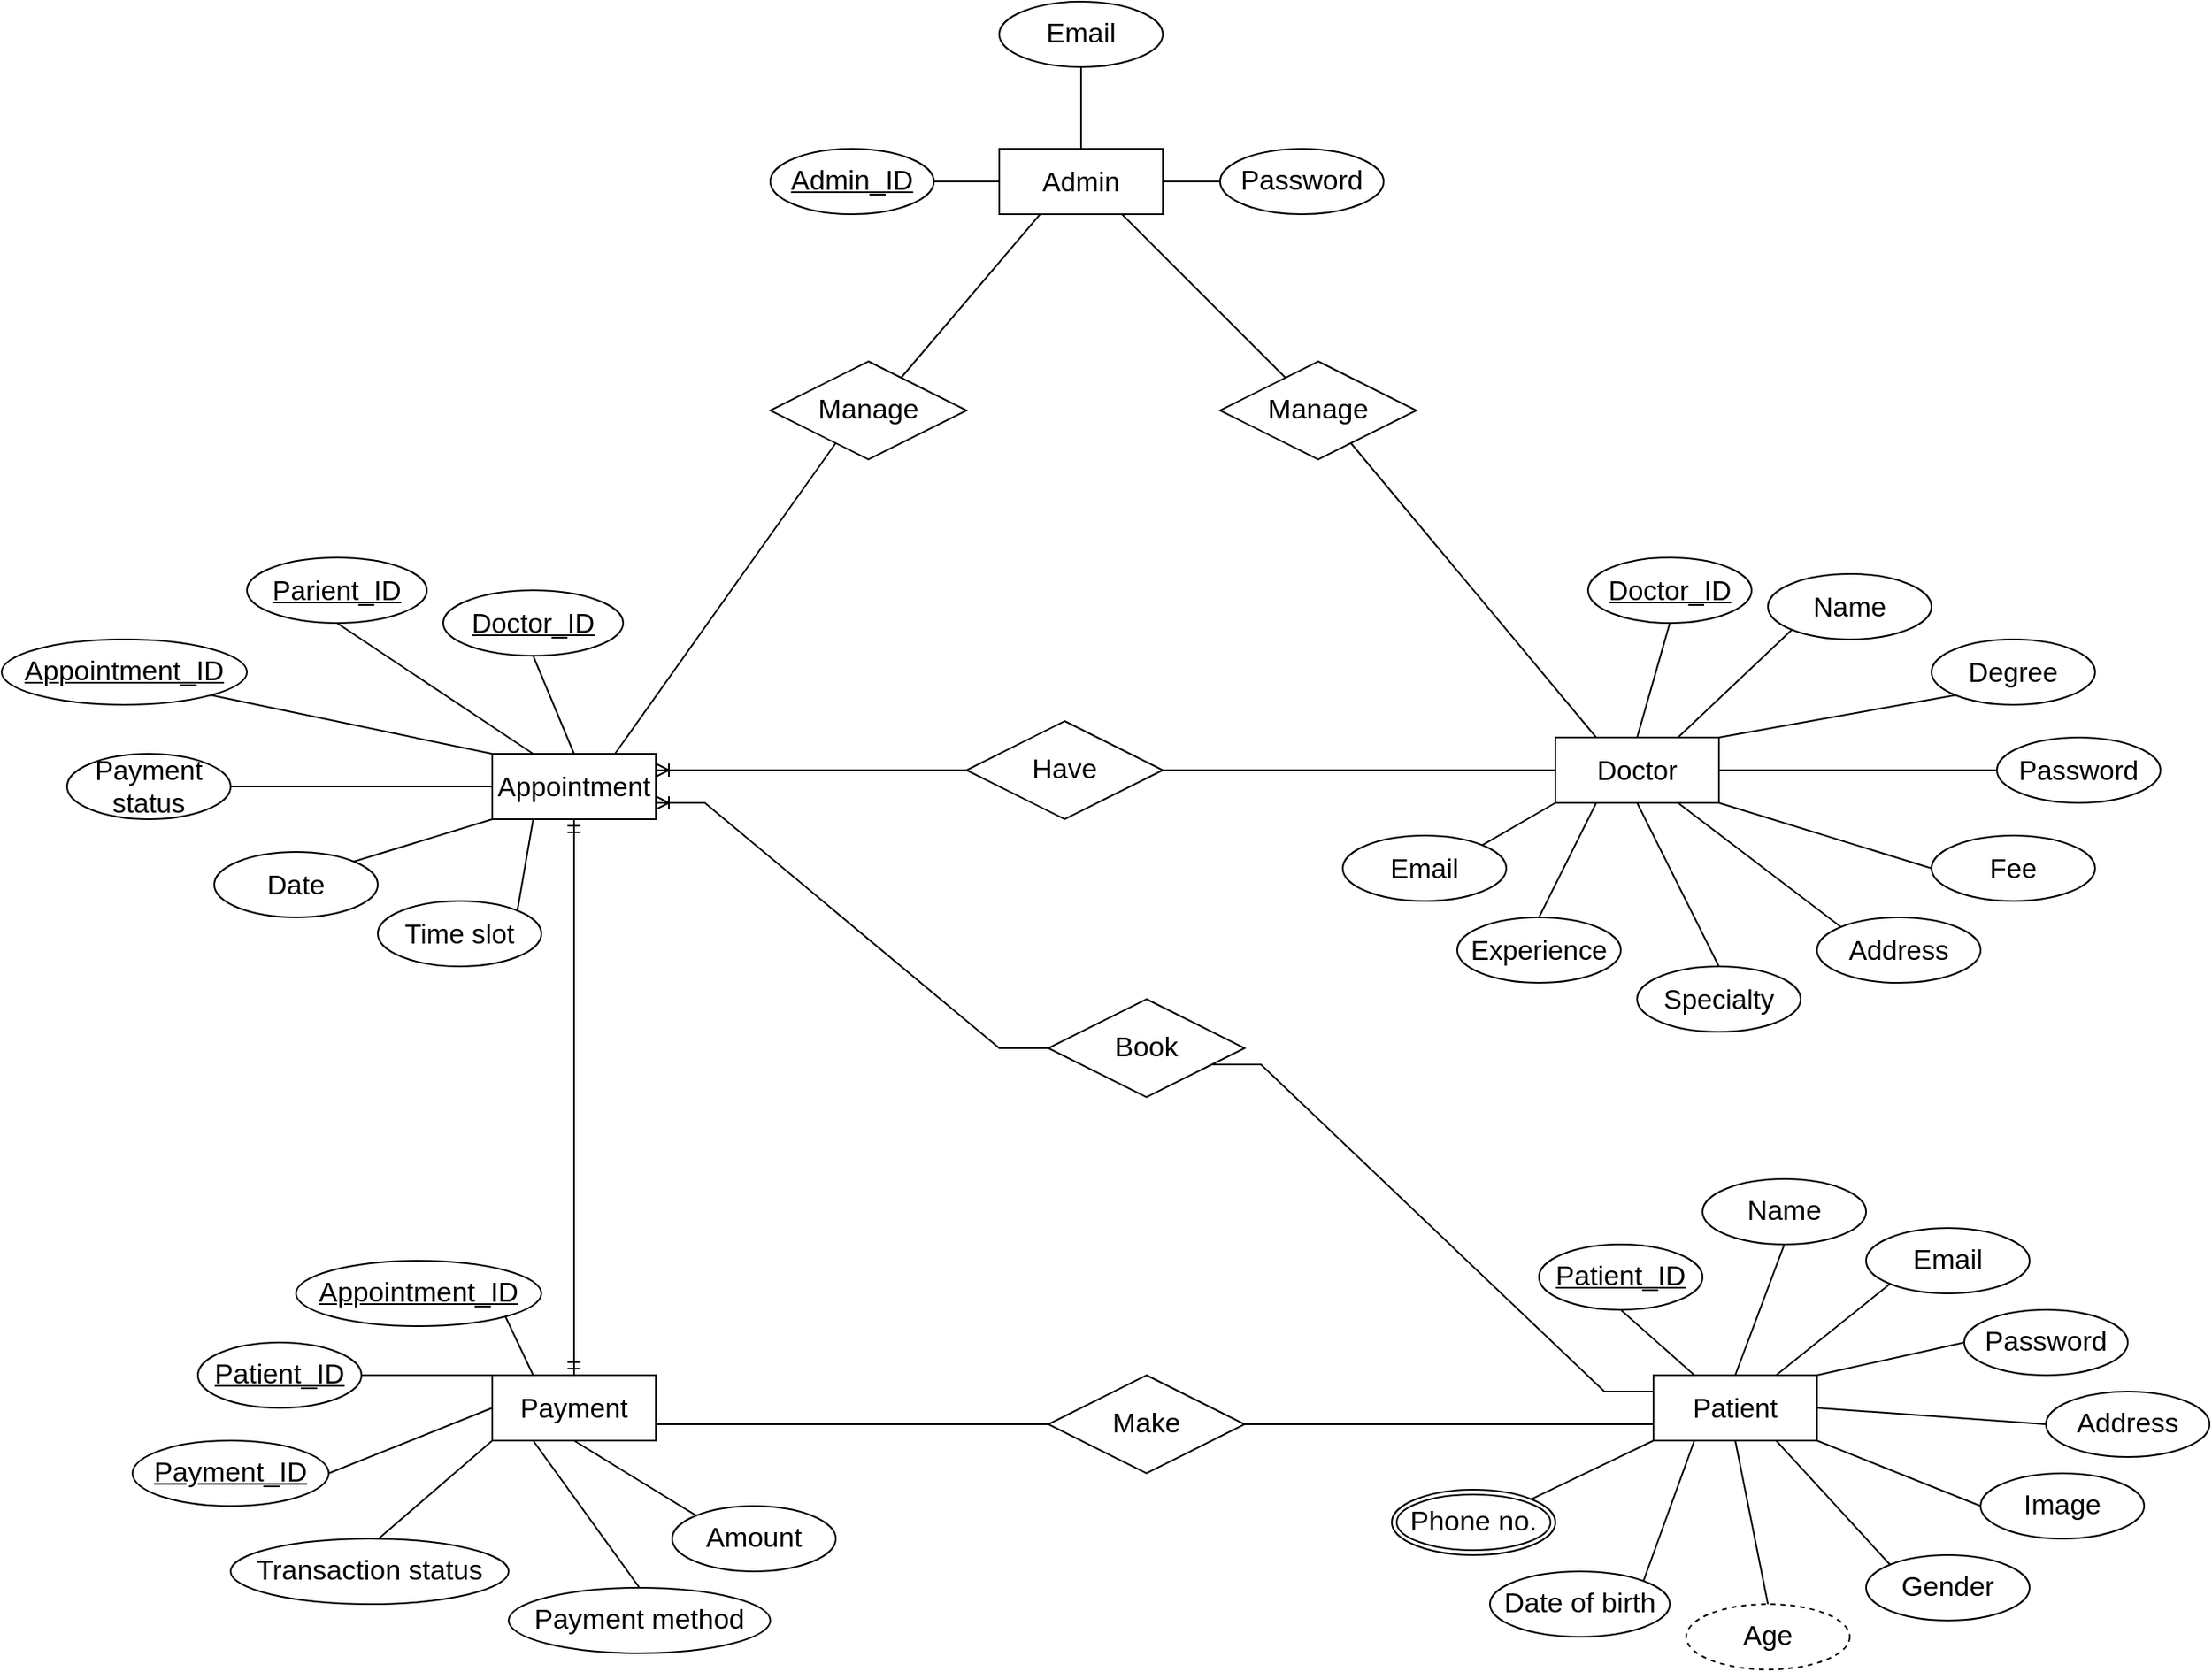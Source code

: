 <mxfile version="26.0.11">
  <diagram name="Page-1" id="YXdJVag-zocid9zhg3y6">
    <mxGraphModel dx="1644" dy="1546" grid="1" gridSize="10" guides="1" tooltips="1" connect="1" arrows="1" fold="1" page="1" pageScale="1" pageWidth="850" pageHeight="1100" math="0" shadow="0">
      <root>
        <mxCell id="0" />
        <mxCell id="1" parent="0" />
        <mxCell id="KhHzcaILqEh-gFajsOOs-122" style="rounded=0;orthogonalLoop=1;jettySize=auto;html=1;exitX=0.5;exitY=1;exitDx=0;exitDy=0;entryX=0.5;entryY=0;entryDx=0;entryDy=0;endArrow=none;startFill=0;" parent="1" source="KhHzcaILqEh-gFajsOOs-31" target="KhHzcaILqEh-gFajsOOs-41" edge="1">
          <mxGeometry relative="1" as="geometry" />
        </mxCell>
        <mxCell id="KhHzcaILqEh-gFajsOOs-31" value="&lt;font&gt;Name&lt;/font&gt;" style="ellipse;whiteSpace=wrap;html=1;align=center;fontSize=17;" parent="1" vertex="1">
          <mxGeometry x="720" y="540" width="100" height="40" as="geometry" />
        </mxCell>
        <mxCell id="KhHzcaILqEh-gFajsOOs-123" style="rounded=0;orthogonalLoop=1;jettySize=auto;html=1;exitX=0;exitY=1;exitDx=0;exitDy=0;entryX=0.75;entryY=0;entryDx=0;entryDy=0;endArrow=none;startFill=0;" parent="1" source="KhHzcaILqEh-gFajsOOs-32" target="KhHzcaILqEh-gFajsOOs-41" edge="1">
          <mxGeometry relative="1" as="geometry" />
        </mxCell>
        <mxCell id="KhHzcaILqEh-gFajsOOs-32" value="&lt;span&gt;Email&lt;/span&gt;" style="ellipse;whiteSpace=wrap;html=1;align=center;fontSize=17;" parent="1" vertex="1">
          <mxGeometry x="820" y="570" width="100" height="40" as="geometry" />
        </mxCell>
        <mxCell id="KhHzcaILqEh-gFajsOOs-124" style="rounded=0;orthogonalLoop=1;jettySize=auto;html=1;exitX=0;exitY=0.5;exitDx=0;exitDy=0;entryX=1;entryY=0;entryDx=0;entryDy=0;endArrow=none;startFill=0;" parent="1" source="KhHzcaILqEh-gFajsOOs-33" target="KhHzcaILqEh-gFajsOOs-41" edge="1">
          <mxGeometry relative="1" as="geometry" />
        </mxCell>
        <mxCell id="KhHzcaILqEh-gFajsOOs-33" value="&lt;span&gt;Password&lt;/span&gt;" style="ellipse;whiteSpace=wrap;html=1;align=center;fontSize=17;" parent="1" vertex="1">
          <mxGeometry x="880" y="620" width="100" height="40" as="geometry" />
        </mxCell>
        <mxCell id="KhHzcaILqEh-gFajsOOs-127" style="rounded=0;orthogonalLoop=1;jettySize=auto;html=1;exitX=0;exitY=0;exitDx=0;exitDy=0;entryX=0.75;entryY=1;entryDx=0;entryDy=0;endArrow=none;startFill=0;" parent="1" source="KhHzcaILqEh-gFajsOOs-34" target="KhHzcaILqEh-gFajsOOs-41" edge="1">
          <mxGeometry relative="1" as="geometry" />
        </mxCell>
        <mxCell id="KhHzcaILqEh-gFajsOOs-34" value="&lt;font&gt;Gender&lt;/font&gt;" style="ellipse;whiteSpace=wrap;html=1;align=center;fontSize=17;" parent="1" vertex="1">
          <mxGeometry x="820" y="770" width="100" height="40" as="geometry" />
        </mxCell>
        <mxCell id="KhHzcaILqEh-gFajsOOs-126" style="rounded=0;orthogonalLoop=1;jettySize=auto;html=1;exitX=0;exitY=0.5;exitDx=0;exitDy=0;entryX=1;entryY=1;entryDx=0;entryDy=0;endArrow=none;startFill=0;" parent="1" source="KhHzcaILqEh-gFajsOOs-35" target="KhHzcaILqEh-gFajsOOs-41" edge="1">
          <mxGeometry relative="1" as="geometry" />
        </mxCell>
        <mxCell id="KhHzcaILqEh-gFajsOOs-35" value="&lt;span&gt;Image&lt;/span&gt;" style="ellipse;whiteSpace=wrap;html=1;align=center;fontSize=17;" parent="1" vertex="1">
          <mxGeometry x="890" y="720" width="100" height="40" as="geometry" />
        </mxCell>
        <mxCell id="KhHzcaILqEh-gFajsOOs-129" style="rounded=0;orthogonalLoop=1;jettySize=auto;html=1;exitX=1;exitY=0;exitDx=0;exitDy=0;entryX=0.25;entryY=1;entryDx=0;entryDy=0;endArrow=none;startFill=0;" parent="1" source="KhHzcaILqEh-gFajsOOs-36" target="KhHzcaILqEh-gFajsOOs-41" edge="1">
          <mxGeometry relative="1" as="geometry" />
        </mxCell>
        <mxCell id="KhHzcaILqEh-gFajsOOs-36" value="&lt;span&gt;Date of birth&lt;/span&gt;" style="ellipse;whiteSpace=wrap;html=1;align=center;fontSize=17;" parent="1" vertex="1">
          <mxGeometry x="590" y="780" width="110" height="40" as="geometry" />
        </mxCell>
        <mxCell id="KhHzcaILqEh-gFajsOOs-125" style="rounded=0;orthogonalLoop=1;jettySize=auto;html=1;exitX=0;exitY=0.5;exitDx=0;exitDy=0;entryX=1;entryY=0.5;entryDx=0;entryDy=0;endArrow=none;startFill=0;" parent="1" source="KhHzcaILqEh-gFajsOOs-37" target="KhHzcaILqEh-gFajsOOs-41" edge="1">
          <mxGeometry relative="1" as="geometry" />
        </mxCell>
        <mxCell id="KhHzcaILqEh-gFajsOOs-37" value="&lt;span&gt;Address&lt;/span&gt;" style="ellipse;whiteSpace=wrap;html=1;align=center;fontSize=17;" parent="1" vertex="1">
          <mxGeometry x="930" y="670" width="100" height="40" as="geometry" />
        </mxCell>
        <mxCell id="KhHzcaILqEh-gFajsOOs-121" style="rounded=0;orthogonalLoop=1;jettySize=auto;html=1;exitX=0.5;exitY=1;exitDx=0;exitDy=0;entryX=0.25;entryY=0;entryDx=0;entryDy=0;endArrow=none;startFill=0;" parent="1" source="KhHzcaILqEh-gFajsOOs-38" target="KhHzcaILqEh-gFajsOOs-41" edge="1">
          <mxGeometry relative="1" as="geometry" />
        </mxCell>
        <mxCell id="KhHzcaILqEh-gFajsOOs-38" value="&lt;font&gt;Patient_ID&lt;/font&gt;" style="ellipse;whiteSpace=wrap;html=1;align=center;fontStyle=4;fontSize=17;" parent="1" vertex="1">
          <mxGeometry x="620" y="580" width="100" height="40" as="geometry" />
        </mxCell>
        <mxCell id="KhHzcaILqEh-gFajsOOs-128" style="rounded=0;orthogonalLoop=1;jettySize=auto;html=1;exitX=0.5;exitY=0;exitDx=0;exitDy=0;entryX=0.5;entryY=1;entryDx=0;entryDy=0;endArrow=none;startFill=0;" parent="1" source="KhHzcaILqEh-gFajsOOs-39" target="KhHzcaILqEh-gFajsOOs-41" edge="1">
          <mxGeometry relative="1" as="geometry" />
        </mxCell>
        <mxCell id="KhHzcaILqEh-gFajsOOs-39" value="&lt;font&gt;Age&lt;/font&gt;" style="ellipse;whiteSpace=wrap;html=1;align=center;dashed=1;fontSize=17;" parent="1" vertex="1">
          <mxGeometry x="710" y="800" width="100" height="40" as="geometry" />
        </mxCell>
        <mxCell id="KhHzcaILqEh-gFajsOOs-130" style="rounded=0;orthogonalLoop=1;jettySize=auto;html=1;exitX=1;exitY=0;exitDx=0;exitDy=0;entryX=0;entryY=1;entryDx=0;entryDy=0;endArrow=none;startFill=0;" parent="1" source="KhHzcaILqEh-gFajsOOs-40" target="KhHzcaILqEh-gFajsOOs-41" edge="1">
          <mxGeometry relative="1" as="geometry" />
        </mxCell>
        <mxCell id="KhHzcaILqEh-gFajsOOs-40" value="&lt;font&gt;Phone no.&lt;/font&gt;" style="ellipse;shape=doubleEllipse;margin=3;whiteSpace=wrap;html=1;align=center;fontSize=17;" parent="1" vertex="1">
          <mxGeometry x="530" y="730" width="100" height="40" as="geometry" />
        </mxCell>
        <mxCell id="KhHzcaILqEh-gFajsOOs-41" value="&lt;font style=&quot;font-size: 16.667px;&quot;&gt;Patient&lt;/font&gt;" style="whiteSpace=wrap;html=1;align=center;" parent="1" vertex="1">
          <mxGeometry x="690" y="660" width="100" height="40" as="geometry" />
        </mxCell>
        <mxCell id="KhHzcaILqEh-gFajsOOs-42" value="&lt;span style=&quot;font-size: 16.667px;&quot;&gt;Doctor&lt;/span&gt;" style="whiteSpace=wrap;html=1;align=center;" parent="1" vertex="1">
          <mxGeometry x="630" y="270" width="100" height="40" as="geometry" />
        </mxCell>
        <mxCell id="KhHzcaILqEh-gFajsOOs-111" style="rounded=0;orthogonalLoop=1;jettySize=auto;html=1;exitX=0.5;exitY=1;exitDx=0;exitDy=0;entryX=0.5;entryY=0;entryDx=0;entryDy=0;endArrow=none;startFill=0;" parent="1" source="KhHzcaILqEh-gFajsOOs-43" target="KhHzcaILqEh-gFajsOOs-42" edge="1">
          <mxGeometry relative="1" as="geometry" />
        </mxCell>
        <mxCell id="KhHzcaILqEh-gFajsOOs-43" value="Doctor_ID" style="ellipse;whiteSpace=wrap;html=1;align=center;fontStyle=4;fontSize=16.667;" parent="1" vertex="1">
          <mxGeometry x="650" y="160" width="100" height="40" as="geometry" />
        </mxCell>
        <mxCell id="KhHzcaILqEh-gFajsOOs-115" style="rounded=0;orthogonalLoop=1;jettySize=auto;html=1;exitX=0;exitY=0.5;exitDx=0;exitDy=0;entryX=1;entryY=1;entryDx=0;entryDy=0;endArrow=none;startFill=0;" parent="1" source="KhHzcaILqEh-gFajsOOs-44" target="KhHzcaILqEh-gFajsOOs-42" edge="1">
          <mxGeometry relative="1" as="geometry" />
        </mxCell>
        <mxCell id="KhHzcaILqEh-gFajsOOs-44" value="Fee" style="ellipse;whiteSpace=wrap;html=1;align=center;fontSize=16.667;" parent="1" vertex="1">
          <mxGeometry x="860" y="330" width="100" height="40" as="geometry" />
        </mxCell>
        <mxCell id="KhHzcaILqEh-gFajsOOs-118" style="rounded=0;orthogonalLoop=1;jettySize=auto;html=1;exitX=0.5;exitY=0;exitDx=0;exitDy=0;entryX=0.25;entryY=1;entryDx=0;entryDy=0;endArrow=none;startFill=0;" parent="1" source="KhHzcaILqEh-gFajsOOs-45" target="KhHzcaILqEh-gFajsOOs-42" edge="1">
          <mxGeometry relative="1" as="geometry" />
        </mxCell>
        <mxCell id="KhHzcaILqEh-gFajsOOs-45" value="Experience" style="ellipse;whiteSpace=wrap;html=1;align=center;fontSize=16.667;" parent="1" vertex="1">
          <mxGeometry x="570" y="380" width="100" height="40" as="geometry" />
        </mxCell>
        <mxCell id="KhHzcaILqEh-gFajsOOs-120" style="rounded=0;orthogonalLoop=1;jettySize=auto;html=1;exitX=0;exitY=0;exitDx=0;exitDy=0;entryX=0.75;entryY=1;entryDx=0;entryDy=0;endArrow=none;startFill=0;" parent="1" source="KhHzcaILqEh-gFajsOOs-46" target="KhHzcaILqEh-gFajsOOs-42" edge="1">
          <mxGeometry relative="1" as="geometry" />
        </mxCell>
        <mxCell id="KhHzcaILqEh-gFajsOOs-46" value="Address" style="ellipse;whiteSpace=wrap;html=1;align=center;fontSize=16.667;" parent="1" vertex="1">
          <mxGeometry x="790" y="380" width="100" height="40" as="geometry" />
        </mxCell>
        <mxCell id="KhHzcaILqEh-gFajsOOs-114" style="rounded=0;orthogonalLoop=1;jettySize=auto;html=1;exitX=0;exitY=0.5;exitDx=0;exitDy=0;entryX=1;entryY=0.5;entryDx=0;entryDy=0;endArrow=none;startFill=0;" parent="1" source="KhHzcaILqEh-gFajsOOs-47" target="KhHzcaILqEh-gFajsOOs-42" edge="1">
          <mxGeometry relative="1" as="geometry" />
        </mxCell>
        <mxCell id="KhHzcaILqEh-gFajsOOs-47" value="Password" style="ellipse;whiteSpace=wrap;html=1;align=center;fontSize=16.667;" parent="1" vertex="1">
          <mxGeometry x="900" y="270" width="100" height="40" as="geometry" />
        </mxCell>
        <mxCell id="KhHzcaILqEh-gFajsOOs-113" style="rounded=0;orthogonalLoop=1;jettySize=auto;html=1;exitX=0;exitY=1;exitDx=0;exitDy=0;entryX=1;entryY=0;entryDx=0;entryDy=0;endArrow=none;startFill=0;" parent="1" source="KhHzcaILqEh-gFajsOOs-48" target="KhHzcaILqEh-gFajsOOs-42" edge="1">
          <mxGeometry relative="1" as="geometry" />
        </mxCell>
        <mxCell id="KhHzcaILqEh-gFajsOOs-48" value="Degree" style="ellipse;whiteSpace=wrap;html=1;align=center;fontSize=16.667;" parent="1" vertex="1">
          <mxGeometry x="860" y="210" width="100" height="40" as="geometry" />
        </mxCell>
        <mxCell id="KhHzcaILqEh-gFajsOOs-117" style="rounded=0;orthogonalLoop=1;jettySize=auto;html=1;exitX=1;exitY=0;exitDx=0;exitDy=0;entryX=0;entryY=1;entryDx=0;entryDy=0;endArrow=none;startFill=0;" parent="1" source="KhHzcaILqEh-gFajsOOs-49" target="KhHzcaILqEh-gFajsOOs-42" edge="1">
          <mxGeometry relative="1" as="geometry" />
        </mxCell>
        <mxCell id="KhHzcaILqEh-gFajsOOs-49" value="Email" style="ellipse;whiteSpace=wrap;html=1;align=center;fontSize=16.667;" parent="1" vertex="1">
          <mxGeometry x="500" y="330" width="100" height="40" as="geometry" />
        </mxCell>
        <mxCell id="KhHzcaILqEh-gFajsOOs-119" style="rounded=0;orthogonalLoop=1;jettySize=auto;html=1;exitX=0.5;exitY=0;exitDx=0;exitDy=0;entryX=0.5;entryY=1;entryDx=0;entryDy=0;endArrow=none;startFill=0;" parent="1" source="KhHzcaILqEh-gFajsOOs-50" target="KhHzcaILqEh-gFajsOOs-42" edge="1">
          <mxGeometry relative="1" as="geometry" />
        </mxCell>
        <mxCell id="KhHzcaILqEh-gFajsOOs-50" value="Specialty" style="ellipse;whiteSpace=wrap;html=1;align=center;fontSize=16.667;" parent="1" vertex="1">
          <mxGeometry x="680" y="410" width="100" height="40" as="geometry" />
        </mxCell>
        <mxCell id="KhHzcaILqEh-gFajsOOs-112" style="rounded=0;orthogonalLoop=1;jettySize=auto;html=1;exitX=0;exitY=1;exitDx=0;exitDy=0;entryX=0.75;entryY=0;entryDx=0;entryDy=0;endArrow=none;startFill=0;" parent="1" source="KhHzcaILqEh-gFajsOOs-51" target="KhHzcaILqEh-gFajsOOs-42" edge="1">
          <mxGeometry relative="1" as="geometry" />
        </mxCell>
        <mxCell id="KhHzcaILqEh-gFajsOOs-51" value="&lt;font style=&quot;font-size: 16.667px;&quot;&gt;Name&lt;/font&gt;" style="ellipse;whiteSpace=wrap;html=1;align=center;" parent="1" vertex="1">
          <mxGeometry x="760" y="170" width="100" height="40" as="geometry" />
        </mxCell>
        <mxCell id="KhHzcaILqEh-gFajsOOs-53" value="&lt;span style=&quot;font-size: 16.667px;&quot;&gt;Appointment&lt;/span&gt;" style="whiteSpace=wrap;html=1;align=center;" parent="1" vertex="1">
          <mxGeometry x="-20" y="280" width="100" height="40" as="geometry" />
        </mxCell>
        <mxCell id="KhHzcaILqEh-gFajsOOs-96" style="rounded=0;orthogonalLoop=1;jettySize=auto;html=1;exitX=0.5;exitY=1;exitDx=0;exitDy=0;entryX=0.25;entryY=0;entryDx=0;entryDy=0;endArrow=none;startFill=0;" parent="1" source="KhHzcaILqEh-gFajsOOs-54" target="KhHzcaILqEh-gFajsOOs-53" edge="1">
          <mxGeometry relative="1" as="geometry" />
        </mxCell>
        <mxCell id="KhHzcaILqEh-gFajsOOs-54" value="Parient_ID" style="ellipse;whiteSpace=wrap;html=1;align=center;fontStyle=4;fontSize=16.667;" parent="1" vertex="1">
          <mxGeometry x="-170" y="160" width="110" height="40" as="geometry" />
        </mxCell>
        <mxCell id="KhHzcaILqEh-gFajsOOs-95" style="rounded=0;orthogonalLoop=1;jettySize=auto;html=1;exitX=0.5;exitY=1;exitDx=0;exitDy=0;entryX=0.5;entryY=0;entryDx=0;entryDy=0;endArrow=none;startFill=0;" parent="1" source="KhHzcaILqEh-gFajsOOs-55" target="KhHzcaILqEh-gFajsOOs-53" edge="1">
          <mxGeometry relative="1" as="geometry" />
        </mxCell>
        <mxCell id="KhHzcaILqEh-gFajsOOs-55" value="Doctor_ID" style="ellipse;whiteSpace=wrap;html=1;align=center;fontStyle=4;fontSize=16.667;" parent="1" vertex="1">
          <mxGeometry x="-50" y="180" width="110" height="40" as="geometry" />
        </mxCell>
        <mxCell id="KhHzcaILqEh-gFajsOOs-99" style="rounded=0;orthogonalLoop=1;jettySize=auto;html=1;exitX=1;exitY=0;exitDx=0;exitDy=0;entryX=0;entryY=1;entryDx=0;entryDy=0;endArrow=none;startFill=0;" parent="1" source="KhHzcaILqEh-gFajsOOs-56" target="KhHzcaILqEh-gFajsOOs-53" edge="1">
          <mxGeometry relative="1" as="geometry" />
        </mxCell>
        <mxCell id="KhHzcaILqEh-gFajsOOs-56" value="Date" style="ellipse;whiteSpace=wrap;html=1;align=center;fontSize=16.667;" parent="1" vertex="1">
          <mxGeometry x="-190" y="340" width="100" height="40" as="geometry" />
        </mxCell>
        <mxCell id="KhHzcaILqEh-gFajsOOs-100" style="rounded=0;orthogonalLoop=1;jettySize=auto;html=1;exitX=1;exitY=0;exitDx=0;exitDy=0;entryX=0.25;entryY=1;entryDx=0;entryDy=0;endArrow=none;startFill=0;" parent="1" source="KhHzcaILqEh-gFajsOOs-57" target="KhHzcaILqEh-gFajsOOs-53" edge="1">
          <mxGeometry relative="1" as="geometry" />
        </mxCell>
        <mxCell id="KhHzcaILqEh-gFajsOOs-57" value="Time slot" style="ellipse;whiteSpace=wrap;html=1;align=center;fontSize=16.667;" parent="1" vertex="1">
          <mxGeometry x="-90" y="370" width="100" height="40" as="geometry" />
        </mxCell>
        <mxCell id="KhHzcaILqEh-gFajsOOs-98" style="rounded=0;orthogonalLoop=1;jettySize=auto;html=1;exitX=1;exitY=0.5;exitDx=0;exitDy=0;entryX=0;entryY=0.5;entryDx=0;entryDy=0;endArrow=none;startFill=0;" parent="1" source="KhHzcaILqEh-gFajsOOs-58" target="KhHzcaILqEh-gFajsOOs-53" edge="1">
          <mxGeometry relative="1" as="geometry" />
        </mxCell>
        <mxCell id="KhHzcaILqEh-gFajsOOs-58" value="Payment status" style="ellipse;whiteSpace=wrap;html=1;align=center;fontSize=16.667;" parent="1" vertex="1">
          <mxGeometry x="-280" y="280" width="100" height="40" as="geometry" />
        </mxCell>
        <mxCell id="KhHzcaILqEh-gFajsOOs-59" value="&lt;span style=&quot;font-size: 16.667px;&quot;&gt;Payment&lt;/span&gt;" style="whiteSpace=wrap;html=1;align=center;" parent="1" vertex="1">
          <mxGeometry x="-20" y="660" width="100" height="40" as="geometry" />
        </mxCell>
        <mxCell id="KhHzcaILqEh-gFajsOOs-103" style="rounded=0;orthogonalLoop=1;jettySize=auto;html=1;exitX=1;exitY=0.5;exitDx=0;exitDy=0;entryX=0;entryY=0.5;entryDx=0;entryDy=0;endArrow=none;startFill=0;" parent="1" source="KhHzcaILqEh-gFajsOOs-60" target="KhHzcaILqEh-gFajsOOs-59" edge="1">
          <mxGeometry relative="1" as="geometry" />
        </mxCell>
        <mxCell id="KhHzcaILqEh-gFajsOOs-60" value="Payment_ID" style="ellipse;whiteSpace=wrap;html=1;align=center;fontStyle=4;fontSize=17;" parent="1" vertex="1">
          <mxGeometry x="-240" y="700" width="120" height="40" as="geometry" />
        </mxCell>
        <mxCell id="KhHzcaILqEh-gFajsOOs-102" style="rounded=0;orthogonalLoop=1;jettySize=auto;html=1;exitX=1;exitY=0.5;exitDx=0;exitDy=0;entryX=0;entryY=0;entryDx=0;entryDy=0;endArrow=none;startFill=0;" parent="1" source="KhHzcaILqEh-gFajsOOs-61" target="KhHzcaILqEh-gFajsOOs-59" edge="1">
          <mxGeometry relative="1" as="geometry" />
        </mxCell>
        <mxCell id="KhHzcaILqEh-gFajsOOs-61" value="Patient_ID" style="ellipse;whiteSpace=wrap;html=1;align=center;fontStyle=4;fontSize=17;" parent="1" vertex="1">
          <mxGeometry x="-200" y="640" width="100" height="40" as="geometry" />
        </mxCell>
        <mxCell id="KhHzcaILqEh-gFajsOOs-101" style="rounded=0;orthogonalLoop=1;jettySize=auto;html=1;exitX=1;exitY=1;exitDx=0;exitDy=0;entryX=0.25;entryY=0;entryDx=0;entryDy=0;endArrow=none;startFill=0;" parent="1" source="KhHzcaILqEh-gFajsOOs-62" target="KhHzcaILqEh-gFajsOOs-59" edge="1">
          <mxGeometry relative="1" as="geometry" />
        </mxCell>
        <mxCell id="KhHzcaILqEh-gFajsOOs-62" value="Appointment_ID" style="ellipse;whiteSpace=wrap;html=1;align=center;fontStyle=4;fontSize=17;" parent="1" vertex="1">
          <mxGeometry x="-140" y="590" width="150" height="40" as="geometry" />
        </mxCell>
        <mxCell id="KhHzcaILqEh-gFajsOOs-107" style="rounded=0;orthogonalLoop=1;jettySize=auto;html=1;exitX=0;exitY=0;exitDx=0;exitDy=0;entryX=0.5;entryY=1;entryDx=0;entryDy=0;endArrow=none;startFill=0;" parent="1" source="KhHzcaILqEh-gFajsOOs-63" target="KhHzcaILqEh-gFajsOOs-59" edge="1">
          <mxGeometry relative="1" as="geometry" />
        </mxCell>
        <mxCell id="KhHzcaILqEh-gFajsOOs-63" value="Amount" style="ellipse;whiteSpace=wrap;html=1;align=center;fontSize=17;" parent="1" vertex="1">
          <mxGeometry x="90" y="740" width="100" height="40" as="geometry" />
        </mxCell>
        <mxCell id="KhHzcaILqEh-gFajsOOs-104" style="rounded=0;orthogonalLoop=1;jettySize=auto;html=1;exitX=0.488;exitY=0.162;exitDx=0;exitDy=0;entryX=0;entryY=1;entryDx=0;entryDy=0;exitPerimeter=0;endArrow=none;startFill=0;" parent="1" source="KhHzcaILqEh-gFajsOOs-64" target="KhHzcaILqEh-gFajsOOs-59" edge="1">
          <mxGeometry relative="1" as="geometry" />
        </mxCell>
        <mxCell id="KhHzcaILqEh-gFajsOOs-64" value="Transaction status" style="ellipse;whiteSpace=wrap;html=1;align=center;fontSize=17;" parent="1" vertex="1">
          <mxGeometry x="-180" y="760" width="170" height="40" as="geometry" />
        </mxCell>
        <mxCell id="KhHzcaILqEh-gFajsOOs-105" style="rounded=0;orthogonalLoop=1;jettySize=auto;html=1;exitX=0.5;exitY=0;exitDx=0;exitDy=0;entryX=0.25;entryY=1;entryDx=0;entryDy=0;endArrow=none;startFill=0;" parent="1" source="KhHzcaILqEh-gFajsOOs-65" target="KhHzcaILqEh-gFajsOOs-59" edge="1">
          <mxGeometry relative="1" as="geometry" />
        </mxCell>
        <mxCell id="KhHzcaILqEh-gFajsOOs-65" value="Payment method" style="ellipse;whiteSpace=wrap;html=1;align=center;fontSize=17;" parent="1" vertex="1">
          <mxGeometry x="-10" y="790" width="160" height="40" as="geometry" />
        </mxCell>
        <mxCell id="KhHzcaILqEh-gFajsOOs-66" value="&lt;span style=&quot;font-size: 16.667px;&quot;&gt;Admin&lt;/span&gt;" style="whiteSpace=wrap;html=1;align=center;" parent="1" vertex="1">
          <mxGeometry x="290" y="-90" width="100" height="40" as="geometry" />
        </mxCell>
        <mxCell id="KhHzcaILqEh-gFajsOOs-108" style="rounded=0;orthogonalLoop=1;jettySize=auto;html=1;exitX=1;exitY=0.5;exitDx=0;exitDy=0;entryX=0;entryY=0.5;entryDx=0;entryDy=0;endArrow=none;startFill=0;" parent="1" source="KhHzcaILqEh-gFajsOOs-67" target="KhHzcaILqEh-gFajsOOs-66" edge="1">
          <mxGeometry relative="1" as="geometry" />
        </mxCell>
        <mxCell id="KhHzcaILqEh-gFajsOOs-67" value="Admin_ID" style="ellipse;whiteSpace=wrap;html=1;align=center;fontStyle=4;fontSize=17;" parent="1" vertex="1">
          <mxGeometry x="150" y="-90" width="100" height="40" as="geometry" />
        </mxCell>
        <mxCell id="KhHzcaILqEh-gFajsOOs-110" style="rounded=0;orthogonalLoop=1;jettySize=auto;html=1;exitX=0;exitY=0.5;exitDx=0;exitDy=0;entryX=1;entryY=0.5;entryDx=0;entryDy=0;endArrow=none;startFill=0;" parent="1" source="KhHzcaILqEh-gFajsOOs-68" target="KhHzcaILqEh-gFajsOOs-66" edge="1">
          <mxGeometry relative="1" as="geometry" />
        </mxCell>
        <mxCell id="KhHzcaILqEh-gFajsOOs-68" value="Password" style="ellipse;whiteSpace=wrap;html=1;align=center;fontSize=17;" parent="1" vertex="1">
          <mxGeometry x="425" y="-90" width="100" height="40" as="geometry" />
        </mxCell>
        <mxCell id="KhHzcaILqEh-gFajsOOs-109" style="rounded=0;orthogonalLoop=1;jettySize=auto;html=1;exitX=0.5;exitY=1;exitDx=0;exitDy=0;entryX=0.5;entryY=0;entryDx=0;entryDy=0;endArrow=none;startFill=0;" parent="1" source="KhHzcaILqEh-gFajsOOs-69" target="KhHzcaILqEh-gFajsOOs-66" edge="1">
          <mxGeometry relative="1" as="geometry" />
        </mxCell>
        <mxCell id="KhHzcaILqEh-gFajsOOs-69" value="&lt;font&gt;Email&lt;/font&gt;" style="ellipse;whiteSpace=wrap;html=1;align=center;fontSize=17;" parent="1" vertex="1">
          <mxGeometry x="290" y="-180" width="100" height="40" as="geometry" />
        </mxCell>
        <mxCell id="KhHzcaILqEh-gFajsOOs-70" value="" style="edgeStyle=entityRelationEdgeStyle;fontSize=20;html=1;endArrow=ERoneToMany;rounded=0;entryX=1;entryY=0.75;entryDx=0;entryDy=0;exitX=0;exitY=0.5;exitDx=0;exitDy=0;" parent="1" source="KhHzcaILqEh-gFajsOOs-80" target="KhHzcaILqEh-gFajsOOs-53" edge="1">
          <mxGeometry width="100" height="100" relative="1" as="geometry">
            <mxPoint x="250" y="560" as="sourcePoint" />
            <mxPoint x="360" y="420" as="targetPoint" />
          </mxGeometry>
        </mxCell>
        <mxCell id="KhHzcaILqEh-gFajsOOs-71" value="" style="edgeStyle=entityRelationEdgeStyle;fontSize=20;html=1;endArrow=ERoneToMany;rounded=0;entryX=1;entryY=0.25;entryDx=0;entryDy=0;exitX=0;exitY=0.5;exitDx=0;exitDy=0;" parent="1" source="KhHzcaILqEh-gFajsOOs-82" target="KhHzcaILqEh-gFajsOOs-53" edge="1">
          <mxGeometry width="100" height="100" relative="1" as="geometry">
            <mxPoint x="90" y="390" as="sourcePoint" />
            <mxPoint x="190" y="290" as="targetPoint" />
          </mxGeometry>
        </mxCell>
        <mxCell id="KhHzcaILqEh-gFajsOOs-75" value="" style="fontSize=20;html=1;endArrow=ERmandOne;startArrow=ERmandOne;rounded=0;entryX=0.5;entryY=1;entryDx=0;entryDy=0;exitX=0.5;exitY=0;exitDx=0;exitDy=0;" parent="1" source="KhHzcaILqEh-gFajsOOs-59" target="KhHzcaILqEh-gFajsOOs-53" edge="1">
          <mxGeometry width="100" height="100" relative="1" as="geometry">
            <mxPoint x="260" y="490" as="sourcePoint" />
            <mxPoint x="100" y="420" as="targetPoint" />
          </mxGeometry>
        </mxCell>
        <mxCell id="KhHzcaILqEh-gFajsOOs-79" value="" style="endArrow=none;html=1;rounded=0;entryX=0.25;entryY=1;entryDx=0;entryDy=0;exitX=0.75;exitY=0;exitDx=0;exitDy=0;fontSize=20;" parent="1" source="KhHzcaILqEh-gFajsOOs-85" target="KhHzcaILqEh-gFajsOOs-66" edge="1">
          <mxGeometry relative="1" as="geometry">
            <mxPoint x="180" y="220" as="sourcePoint" />
            <mxPoint x="340" y="220" as="targetPoint" />
          </mxGeometry>
        </mxCell>
        <mxCell id="KhHzcaILqEh-gFajsOOs-81" value="" style="edgeStyle=entityRelationEdgeStyle;fontSize=20;html=1;endArrow=none;rounded=0;entryX=1;entryY=0.75;entryDx=0;entryDy=0;exitX=0;exitY=0.25;exitDx=0;exitDy=0;startFill=0;" parent="1" source="KhHzcaILqEh-gFajsOOs-41" target="KhHzcaILqEh-gFajsOOs-80" edge="1">
          <mxGeometry width="100" height="100" relative="1" as="geometry">
            <mxPoint x="680" y="660" as="sourcePoint" />
            <mxPoint x="80" y="310" as="targetPoint" />
          </mxGeometry>
        </mxCell>
        <mxCell id="KhHzcaILqEh-gFajsOOs-80" value="Book" style="shape=rhombus;perimeter=rhombusPerimeter;whiteSpace=wrap;html=1;align=center;fontSize=17;" parent="1" vertex="1">
          <mxGeometry x="320" y="430" width="120" height="60" as="geometry" />
        </mxCell>
        <mxCell id="KhHzcaILqEh-gFajsOOs-83" value="" style="edgeStyle=entityRelationEdgeStyle;fontSize=20;html=1;endArrow=none;rounded=0;entryX=1;entryY=0.5;entryDx=0;entryDy=0;exitX=0;exitY=0.5;exitDx=0;exitDy=0;startFill=0;" parent="1" source="KhHzcaILqEh-gFajsOOs-42" target="KhHzcaILqEh-gFajsOOs-82" edge="1">
          <mxGeometry width="100" height="100" relative="1" as="geometry">
            <mxPoint x="620" y="270" as="sourcePoint" />
            <mxPoint x="80" y="290" as="targetPoint" />
          </mxGeometry>
        </mxCell>
        <mxCell id="KhHzcaILqEh-gFajsOOs-82" value="Have" style="shape=rhombus;perimeter=rhombusPerimeter;whiteSpace=wrap;html=1;align=center;fontSize=17;" parent="1" vertex="1">
          <mxGeometry x="270" y="260" width="120" height="60" as="geometry" />
        </mxCell>
        <mxCell id="KhHzcaILqEh-gFajsOOs-84" value="" style="endArrow=none;html=1;rounded=0;exitX=0.75;exitY=1;exitDx=0;exitDy=0;entryX=0.25;entryY=0;entryDx=0;entryDy=0;fontSize=20;" parent="1" source="KhHzcaILqEh-gFajsOOs-87" target="KhHzcaILqEh-gFajsOOs-42" edge="1">
          <mxGeometry relative="1" as="geometry">
            <mxPoint x="180" y="220" as="sourcePoint" />
            <mxPoint x="340" y="220" as="targetPoint" />
          </mxGeometry>
        </mxCell>
        <mxCell id="KhHzcaILqEh-gFajsOOs-86" value="" style="endArrow=none;html=1;rounded=0;entryX=0.25;entryY=1;entryDx=0;entryDy=0;exitX=0.75;exitY=0;exitDx=0;exitDy=0;fontSize=20;" parent="1" source="KhHzcaILqEh-gFajsOOs-53" target="KhHzcaILqEh-gFajsOOs-85" edge="1">
          <mxGeometry relative="1" as="geometry">
            <mxPoint x="55" y="280" as="sourcePoint" />
            <mxPoint x="315" y="-50" as="targetPoint" />
          </mxGeometry>
        </mxCell>
        <mxCell id="KhHzcaILqEh-gFajsOOs-85" value="Manage" style="shape=rhombus;perimeter=rhombusPerimeter;whiteSpace=wrap;html=1;align=center;fontSize=17;" parent="1" vertex="1">
          <mxGeometry x="150" y="40" width="120" height="60" as="geometry" />
        </mxCell>
        <mxCell id="KhHzcaILqEh-gFajsOOs-88" value="" style="endArrow=none;html=1;rounded=0;exitX=0.75;exitY=1;exitDx=0;exitDy=0;entryX=0.25;entryY=0;entryDx=0;entryDy=0;fontSize=20;" parent="1" source="KhHzcaILqEh-gFajsOOs-66" target="KhHzcaILqEh-gFajsOOs-87" edge="1">
          <mxGeometry relative="1" as="geometry">
            <mxPoint x="365" y="-50" as="sourcePoint" />
            <mxPoint x="645" y="250" as="targetPoint" />
          </mxGeometry>
        </mxCell>
        <mxCell id="KhHzcaILqEh-gFajsOOs-87" value="Manage" style="shape=rhombus;perimeter=rhombusPerimeter;whiteSpace=wrap;html=1;align=center;fontSize=17;" parent="1" vertex="1">
          <mxGeometry x="425" y="40" width="120" height="60" as="geometry" />
        </mxCell>
        <mxCell id="KhHzcaILqEh-gFajsOOs-89" value="" style="endArrow=none;html=1;rounded=0;exitX=0.958;exitY=0.5;exitDx=0;exitDy=0;entryX=0;entryY=0.75;entryDx=0;entryDy=0;fontSize=20;exitPerimeter=0;" parent="1" source="KhHzcaILqEh-gFajsOOs-90" target="KhHzcaILqEh-gFajsOOs-41" edge="1">
          <mxGeometry relative="1" as="geometry">
            <mxPoint x="200" y="570" as="sourcePoint" />
            <mxPoint x="360" y="570" as="targetPoint" />
          </mxGeometry>
        </mxCell>
        <mxCell id="KhHzcaILqEh-gFajsOOs-91" value="" style="endArrow=none;html=1;rounded=0;exitX=1;exitY=0.75;exitDx=0;exitDy=0;entryX=0;entryY=0.5;entryDx=0;entryDy=0;fontSize=20;" parent="1" source="KhHzcaILqEh-gFajsOOs-59" target="KhHzcaILqEh-gFajsOOs-90" edge="1">
          <mxGeometry relative="1" as="geometry">
            <mxPoint x="90" y="690" as="sourcePoint" />
            <mxPoint x="680" y="670" as="targetPoint" />
          </mxGeometry>
        </mxCell>
        <mxCell id="KhHzcaILqEh-gFajsOOs-90" value="&lt;font style=&quot;font-size: 17px;&quot;&gt;Make&lt;/font&gt;" style="shape=rhombus;perimeter=rhombusPerimeter;whiteSpace=wrap;html=1;align=center;" parent="1" vertex="1">
          <mxGeometry x="320" y="660" width="120" height="60" as="geometry" />
        </mxCell>
        <mxCell id="KhHzcaILqEh-gFajsOOs-97" style="rounded=0;orthogonalLoop=1;jettySize=auto;html=1;exitX=1;exitY=1;exitDx=0;exitDy=0;entryX=0;entryY=0;entryDx=0;entryDy=0;endArrow=none;startFill=0;" parent="1" source="KhHzcaILqEh-gFajsOOs-93" target="KhHzcaILqEh-gFajsOOs-53" edge="1">
          <mxGeometry relative="1" as="geometry" />
        </mxCell>
        <mxCell id="KhHzcaILqEh-gFajsOOs-93" value="&lt;span style=&quot;font-size: 17px;&quot;&gt;Appointment_ID&lt;/span&gt;" style="ellipse;whiteSpace=wrap;html=1;align=center;fontStyle=4;" parent="1" vertex="1">
          <mxGeometry x="-320" y="210" width="150" height="40" as="geometry" />
        </mxCell>
      </root>
    </mxGraphModel>
  </diagram>
</mxfile>
